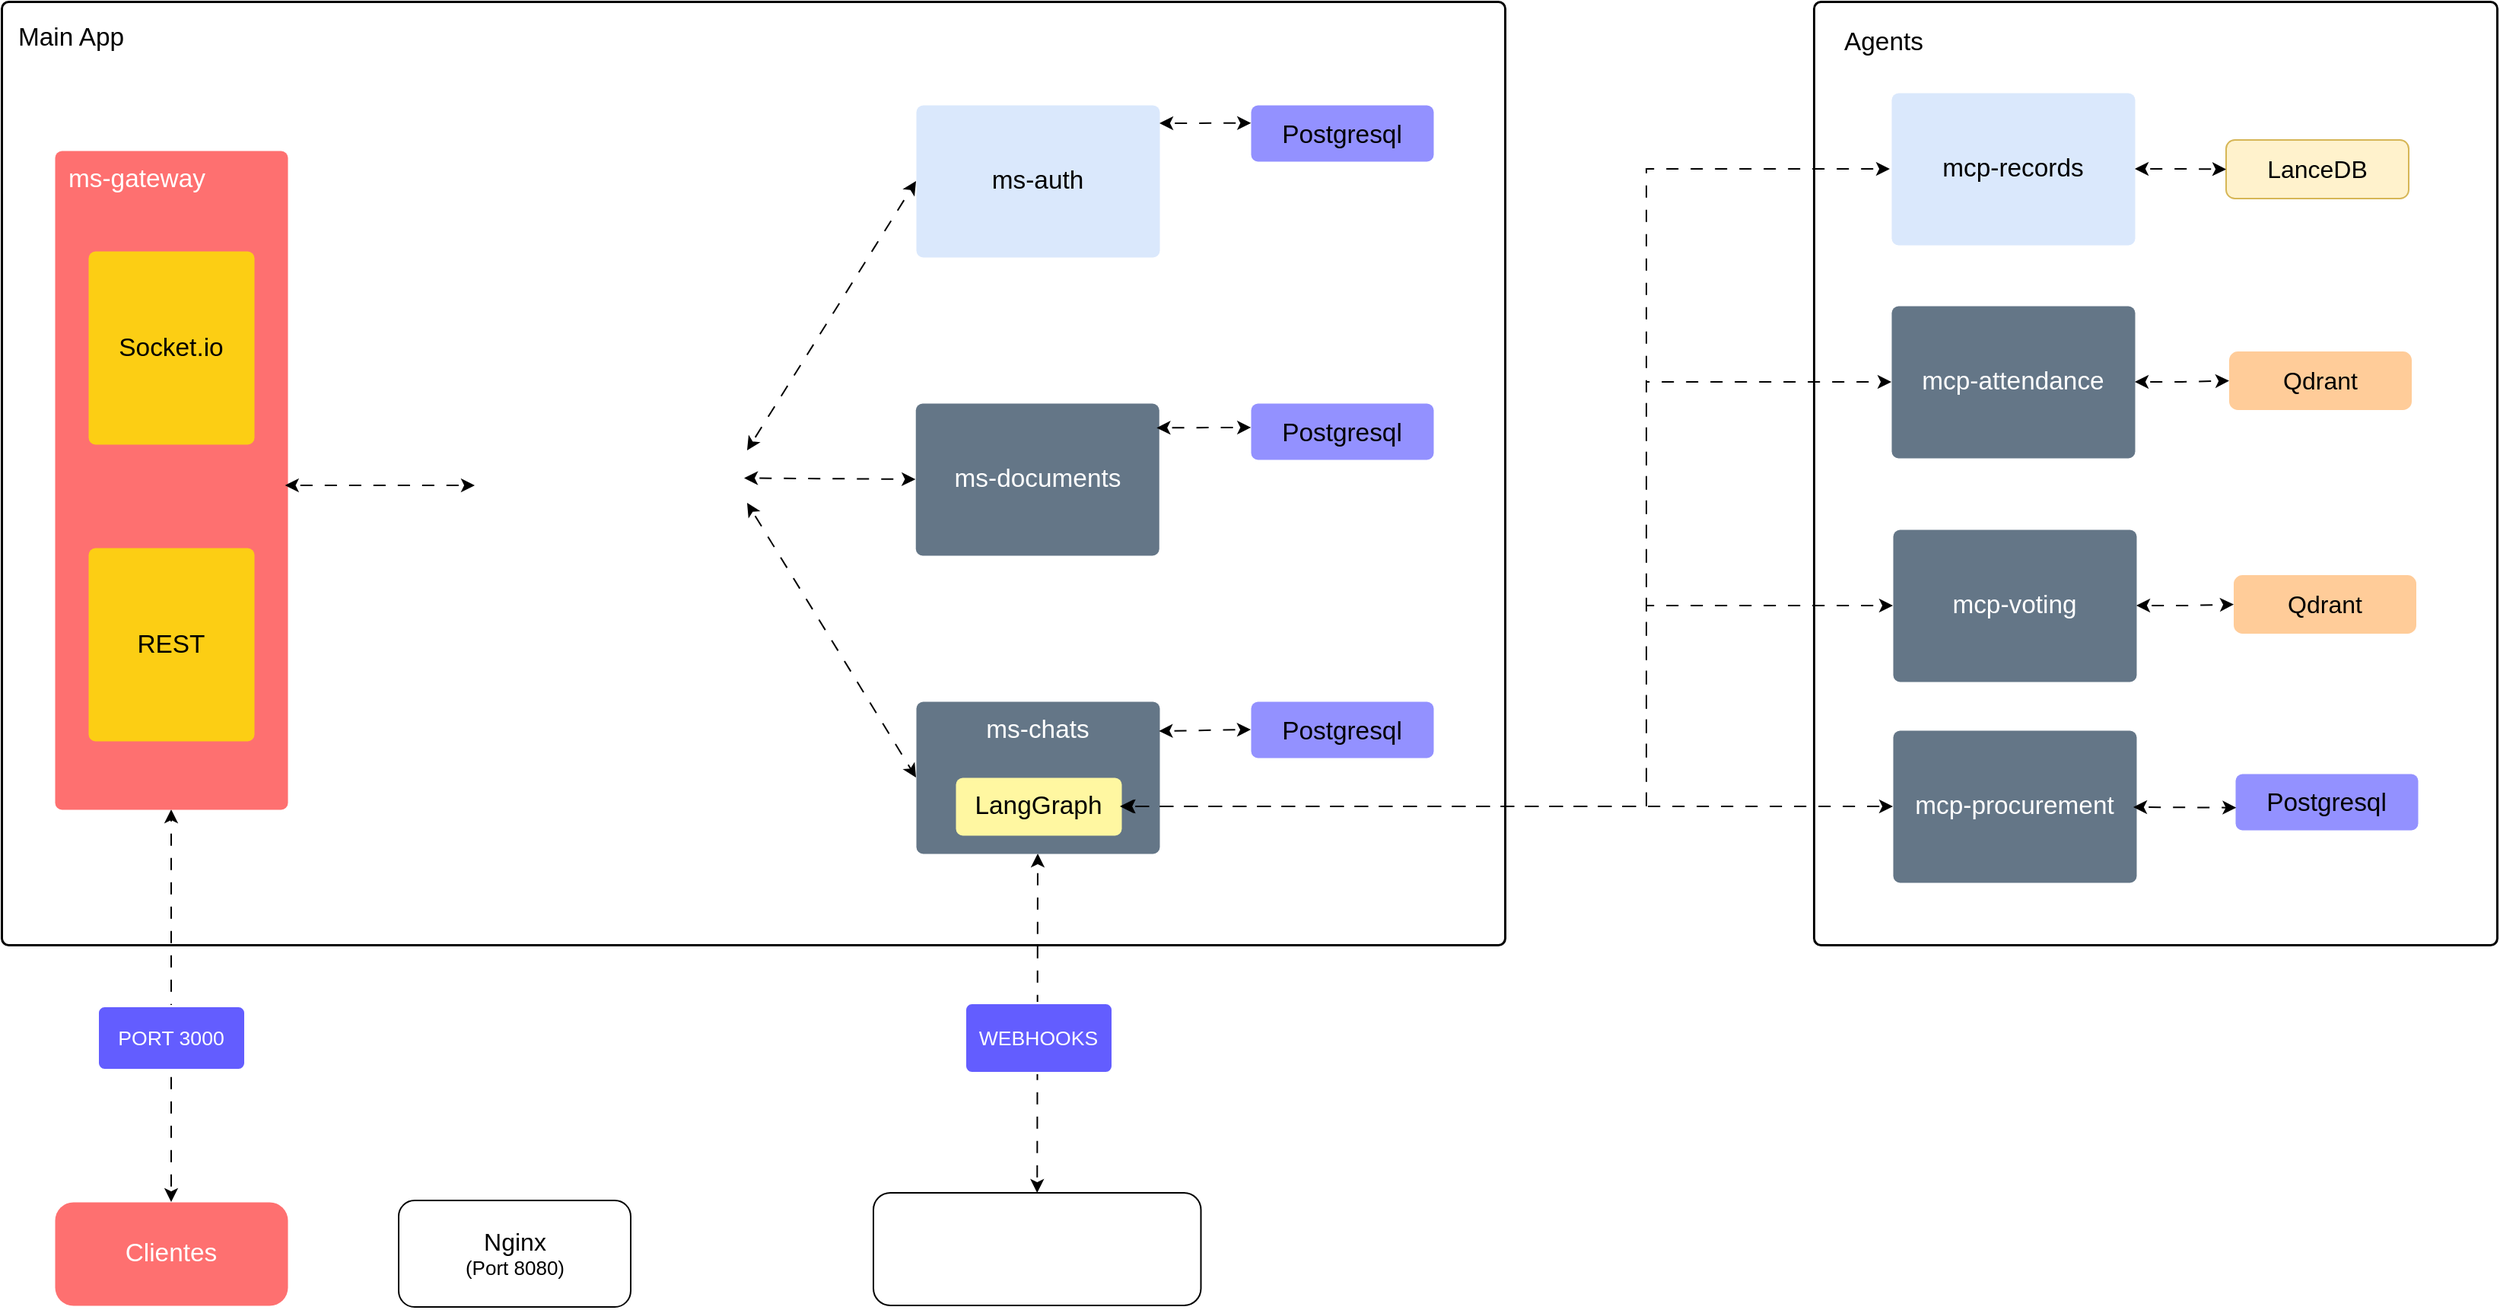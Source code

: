 <mxfile>
    <diagram name="Página-1" id="Vq99Ms_KkJOUKtjacHWf">
        <mxGraphModel dx="2816" dy="1130" grid="0" gridSize="10" guides="1" tooltips="1" connect="1" arrows="1" fold="1" page="0" pageScale="1" pageWidth="827" pageHeight="1169" math="0" shadow="0">
            <root>
                <mxCell id="0"/>
                <mxCell id="1" parent="0"/>
                <mxCell id="bIOdSwPcDAfTuEVSarzd-9" value="" style="endArrow=classic;startArrow=classic;html=1;rounded=0;exitX=0.5;exitY=0;exitDx=0;exitDy=0;entryX=0.5;entryY=1;entryDx=0;entryDy=0;flowAnimation=1;" parent="1" source="NRNRq8OHyKzjC0IbYxwc-1" target="nUzkdtZB0xW63iCa-Nw7-20" edge="1">
                    <mxGeometry width="50" height="50" relative="1" as="geometry">
                        <mxPoint x="-199" y="530" as="sourcePoint"/>
                        <mxPoint x="-149" y="480" as="targetPoint"/>
                    </mxGeometry>
                </mxCell>
                <mxCell id="bIOdSwPcDAfTuEVSarzd-5" value="" style="endArrow=classic;startArrow=classic;html=1;rounded=0;exitX=0.5;exitY=0;exitDx=0;exitDy=0;entryX=0.5;entryY=1;entryDx=0;entryDy=0;shadow=0;flowAnimation=1;" parent="1" source="nUzkdtZB0xW63iCa-Nw7-3" target="nUzkdtZB0xW63iCa-Nw7-4" edge="1">
                    <mxGeometry width="50" height="50" relative="1" as="geometry">
                        <mxPoint x="-209" y="530" as="sourcePoint"/>
                        <mxPoint x="-159" y="480" as="targetPoint"/>
                    </mxGeometry>
                </mxCell>
                <mxCell id="nUzkdtZB0xW63iCa-Nw7-1" value="" style="html=1;overflow=block;blockSpacing=1;whiteSpace=wrap;fontSize=13;spacing=3.8;strokeOpacity=100;fillOpacity=100;rounded=1;absoluteArcSize=1;arcSize=9;fillColor=none;fixDash=1;strokeWidth=1.5;lucidId=JnLc.ZpfNVHS;container=0;collapsible=0;strokeColor=default;fontStyle=0" parent="1" vertex="1">
                    <mxGeometry x="-800" y="90" width="988" height="620" as="geometry"/>
                </mxCell>
                <mxCell id="NRNRq8OHyKzjC0IbYxwc-1" value="" style="rounded=1;whiteSpace=wrap;html=1;fillColor=none;" parent="1" vertex="1">
                    <mxGeometry x="-227" y="873" width="215.25" height="74" as="geometry"/>
                </mxCell>
                <mxCell id="nUzkdtZB0xW63iCa-Nw7-3" value="Clientes" style="html=1;overflow=block;blockSpacing=1;whiteSpace=wrap;fontSize=16.7;fontColor=#ffffff;fontStyle=0;align=center;spacing=9;strokeOpacity=0;fillOpacity=100;rounded=1;absoluteArcSize=1;arcSize=24;fillColor=#fe7070;strokeWidth=1.5;lucidId=RmLct_.-iw2U;strokeColor=default;" parent="1" vertex="1">
                    <mxGeometry x="-765" y="879" width="153" height="68" as="geometry"/>
                </mxCell>
                <mxCell id="nUzkdtZB0xW63iCa-Nw7-4" value="ms-gateway" style="html=1;overflow=block;blockSpacing=1;whiteSpace=wrap;fontSize=16.7;fontColor=#ffffff;fontStyle=0;align=left;spacing=9;verticalAlign=top;strokeOpacity=0;fillOpacity=100;rounded=1;absoluteArcSize=1;arcSize=9;fillColor=#fe7070;strokeWidth=1.5;lucidId=-nLctIyqQpKD;" parent="1" vertex="1">
                    <mxGeometry x="-765" y="188" width="153" height="433" as="geometry"/>
                </mxCell>
                <mxCell id="nUzkdtZB0xW63iCa-Nw7-6" value="PORT 3000" style="html=1;overflow=block;blockSpacing=1;whiteSpace=wrap;fontSize=13.3;fontColor=#ffffff;fontStyle=0;align=center;spacing=9;verticalAlign=middle;strokeColor=#ffffff;strokeOpacity=100;fillOpacity=100;rounded=1;absoluteArcSize=1;arcSize=9;fillColor=#635dff;strokeWidth=1.5;lucidId=1pLclZ~fW~v9;" parent="1" vertex="1">
                    <mxGeometry x="-737" y="750" width="97" height="42" as="geometry"/>
                </mxCell>
                <mxCell id="nUzkdtZB0xW63iCa-Nw7-13" value="" style="html=1;overflow=block;blockSpacing=1;whiteSpace=wrap;shape=image;fontSize=13;spacing=0;strokeColor=none;strokeOpacity=100;rounded=1;absoluteArcSize=1;arcSize=9;strokeWidth=0;image=https://images.lucid.app/images/39a74699-c532-4a9b-a638-7d78ca7f8116/content;imageAspect=0;lucidId=dULcUWT8Teqr;fontStyle=0;clipPath=inset(16% 25.67% 39.33% 27.67%);aspect=fixed;" parent="1" vertex="1">
                    <mxGeometry x="-105" y="884.5" width="53.28" height="51" as="geometry"/>
                </mxCell>
                <mxCell id="nUzkdtZB0xW63iCa-Nw7-18" value="REST" style="html=1;overflow=block;blockSpacing=1;whiteSpace=wrap;fontSize=16.7;fontStyle=0;align=center;spacing=9;strokeOpacity=0;fillOpacity=100;rounded=1;absoluteArcSize=1;arcSize=9;fillColor=#fcce14;strokeWidth=1.5;lucidId=HZ4c7lAVyPyr;" parent="1" vertex="1">
                    <mxGeometry x="-743" y="449" width="109" height="127" as="geometry"/>
                </mxCell>
                <mxCell id="nUzkdtZB0xW63iCa-Nw7-19" value="Socket.io" style="html=1;overflow=block;blockSpacing=1;whiteSpace=wrap;fontSize=16.7;fontStyle=0;align=center;spacing=9;verticalAlign=middle;strokeOpacity=0;fillOpacity=100;rounded=1;absoluteArcSize=1;arcSize=9;fillColor=#fcce14;strokeWidth=1.5;lucidId=x74cnt7NlLuL;" parent="1" vertex="1">
                    <mxGeometry x="-743" y="254" width="109" height="127" as="geometry"/>
                </mxCell>
                <mxCell id="nUzkdtZB0xW63iCa-Nw7-20" value="ms-chats" style="html=1;overflow=block;blockSpacing=1;whiteSpace=wrap;fontSize=16.7;fontColor=#ffffff;fontStyle=0;align=center;spacing=9;verticalAlign=top;strokeOpacity=0;fillOpacity=100;rounded=1;absoluteArcSize=1;arcSize=9;fillColor=#647687;strokeWidth=1.5;lucidId=fALc.GhtOYFA;strokeColor=#314354;" parent="1" vertex="1">
                    <mxGeometry x="-199" y="550" width="160" height="100" as="geometry"/>
                </mxCell>
                <mxCell id="nUzkdtZB0xW63iCa-Nw7-23" value="LangGraph" style="html=1;overflow=block;blockSpacing=1;whiteSpace=wrap;fontSize=16.7;fontStyle=0;align=center;spacing=9;verticalAlign=top;strokeOpacity=0;fillOpacity=100;rounded=1;absoluteArcSize=1;arcSize=9;fillColor=#fff7a1;strokeWidth=1.5;lucidId=Uv5cd.NyrXPX;" parent="1" vertex="1">
                    <mxGeometry x="-173" y="600" width="109" height="38" as="geometry"/>
                </mxCell>
                <mxCell id="nUzkdtZB0xW63iCa-Nw7-29" value="" style="html=1;overflow=block;blockSpacing=1;whiteSpace=wrap;fontSize=13;align=center;spacing=3.8;strokeOpacity=100;fillOpacity=100;rounded=1;absoluteArcSize=1;arcSize=9;fillColor=none;fixDash=1;strokeWidth=1.5;lucidId=v2LcKO9BX8t_;fontStyle=0" parent="1" vertex="1">
                    <mxGeometry x="391" y="90" width="449" height="620" as="geometry"/>
                </mxCell>
                <mxCell id="nUzkdtZB0xW63iCa-Nw7-30" value="Agents" style="html=1;overflow=block;blockSpacing=1;whiteSpace=wrap;fontSize=16.7;fontStyle=0;align=left;spacing=0;verticalAlign=middle;strokeOpacity=100;rounded=1;absoluteArcSize=1;arcSize=9;fillColor=none;strokeWidth=NaN;lucidId=v2Lc4-h5E1sQ;strokeColor=none;" parent="1" vertex="1">
                    <mxGeometry x="411" y="90" width="132" height="53" as="geometry"/>
                </mxCell>
                <mxCell id="nUzkdtZB0xW63iCa-Nw7-56" value="Qdrant" style="rounded=1;whiteSpace=wrap;html=1;fontSize=16;fillColor=#ffcc99;strokeColor=none;fontStyle=0" parent="1" vertex="1">
                    <mxGeometry x="667" y="467" width="120" height="38.5" as="geometry"/>
                </mxCell>
                <mxCell id="nUzkdtZB0xW63iCa-Nw7-60" value="&lt;font style=&quot;font-size: 16px;&quot;&gt;Nginx&lt;/font&gt;&lt;div&gt;&lt;div&gt;(Port 8080)&lt;/div&gt;&lt;/div&gt;" style="rounded=1;whiteSpace=wrap;html=1;fontSize=13;fontStyle=0;" parent="1" vertex="1">
                    <mxGeometry x="-539" y="878" width="152.5" height="70" as="geometry"/>
                </mxCell>
                <mxCell id="NRNRq8OHyKzjC0IbYxwc-2" value="" style="shape=image;verticalLabelPosition=bottom;labelBackgroundColor=default;verticalAlign=top;aspect=fixed;imageAspect=0;image=https://upload.wikimedia.org/wikipedia/commons/thumb/8/82/Telegram_logo.svg/2048px-Telegram_logo.svg.png;" parent="1" vertex="1">
                    <mxGeometry x="-185" y="888.25" width="43.5" height="43.5" as="geometry"/>
                </mxCell>
                <mxCell id="nUzkdtZB0xW63iCa-Nw7-2" value="Main App" style="html=1;overflow=block;blockSpacing=1;whiteSpace=wrap;fontSize=16.7;fontStyle=0;align=left;spacing=0;strokeOpacity=100;rounded=1;absoluteArcSize=1;arcSize=9;fillColor=none;strokeWidth=NaN;lucidId=2wLcyC94Hy3G;strokeColor=none;" parent="1" vertex="1">
                    <mxGeometry x="-789" y="90" width="131" height="48.53" as="geometry"/>
                </mxCell>
                <mxCell id="nUzkdtZB0xW63iCa-Nw7-17" value="Postgresql" style="html=1;overflow=block;blockSpacing=1;whiteSpace=wrap;fontSize=16.7;fontStyle=0;align=center;spacing=9;strokeOpacity=0;fillOpacity=100;rounded=1;absoluteArcSize=1;arcSize=9;fillColor=#9391ff;strokeWidth=1.5;lucidId=wK5c~Pdr7-m1;" parent="1" vertex="1">
                    <mxGeometry x="21" y="550" width="120" height="37" as="geometry"/>
                </mxCell>
                <mxCell id="nUzkdtZB0xW63iCa-Nw7-26" value="Postgresql" style="html=1;overflow=block;blockSpacing=1;whiteSpace=wrap;fontSize=16.7;fontStyle=0;align=center;spacing=9;strokeOpacity=0;fillOpacity=100;rounded=1;absoluteArcSize=1;arcSize=9;fillColor=#9391ff;strokeWidth=1.5;lucidId=7Q5c18RX_lc8;" parent="1" vertex="1">
                    <mxGeometry x="21" y="158" width="120" height="37" as="geometry"/>
                </mxCell>
                <mxCell id="nUzkdtZB0xW63iCa-Nw7-11" value="ms-auth" style="html=1;overflow=block;blockSpacing=1;whiteSpace=wrap;fontSize=16.7;fontStyle=0;align=center;spacing=9;verticalAlign=middle;strokeOpacity=0;fillOpacity=100;rounded=1;absoluteArcSize=1;arcSize=9;fillColor=#dae8fc;strokeWidth=1.5;lucidId=zFLcMGYKQzSj;strokeColor=#6c8ebf;" parent="1" vertex="1">
                    <mxGeometry x="-199" y="158" width="160" height="100" as="geometry"/>
                </mxCell>
                <mxCell id="aWs9ds0aOqHGxszM1Bms-2" value="ms-documents" style="html=1;overflow=block;blockSpacing=1;whiteSpace=wrap;fontSize=16.7;fontColor=#ffffff;fontStyle=0;align=center;spacing=9;verticalAlign=middle;strokeOpacity=0;fillOpacity=100;rounded=1;absoluteArcSize=1;arcSize=9;fillColor=#647687;strokeWidth=1.5;lucidId=zFLcMGYKQzSj;strokeColor=#314354;" parent="1" vertex="1">
                    <mxGeometry x="-199.37" y="354" width="160" height="100" as="geometry"/>
                </mxCell>
                <mxCell id="aWs9ds0aOqHGxszM1Bms-6" value="Postgresql" style="html=1;overflow=block;blockSpacing=1;whiteSpace=wrap;fontSize=16.7;fontStyle=0;align=center;spacing=9;strokeOpacity=0;fillOpacity=100;rounded=1;absoluteArcSize=1;arcSize=9;fillColor=#9391ff;strokeWidth=1.5;lucidId=7Q5c18RX_lc8;" parent="1" vertex="1">
                    <mxGeometry x="21" y="354" width="120" height="37" as="geometry"/>
                </mxCell>
                <mxCell id="nUzkdtZB0xW63iCa-Nw7-9" value="" style="html=1;overflow=block;blockSpacing=1;whiteSpace=wrap;shape=image;fontSize=13;spacing=0;strokeColor=none;strokeOpacity=0;rounded=1;absoluteArcSize=1;arcSize=9;strokeWidth=0;image=https://images.lucid.app/images/ae4e89b2-02f5-4e97-ba42-690f64125aed/content;imageAspect=0;lucidId=~rLc3KaBmfgj;fontStyle=0" parent="1" vertex="1">
                    <mxGeometry x="-489" y="385" width="179" height="46" as="geometry"/>
                </mxCell>
                <mxCell id="bIOdSwPcDAfTuEVSarzd-4" value="" style="endArrow=classic;startArrow=classic;html=1;rounded=0;entryX=0;entryY=0.5;entryDx=0;entryDy=0;flowAnimation=1;exitX=0.989;exitY=0.508;exitDx=0;exitDy=0;exitPerimeter=0;" parent="1" source="nUzkdtZB0xW63iCa-Nw7-4" target="nUzkdtZB0xW63iCa-Nw7-9" edge="1">
                    <mxGeometry width="50" height="50" relative="1" as="geometry">
                        <mxPoint x="-599" y="410" as="sourcePoint"/>
                        <mxPoint x="-549" y="360" as="targetPoint"/>
                    </mxGeometry>
                </mxCell>
                <mxCell id="bIOdSwPcDAfTuEVSarzd-6" value="" style="endArrow=classic;startArrow=classic;html=1;rounded=0;entryX=0;entryY=0.5;entryDx=0;entryDy=0;exitX=1;exitY=0;exitDx=0;exitDy=0;flowAnimation=1;" parent="1" source="nUzkdtZB0xW63iCa-Nw7-9" target="nUzkdtZB0xW63iCa-Nw7-11" edge="1">
                    <mxGeometry width="50" height="50" relative="1" as="geometry">
                        <mxPoint x="-309" y="400" as="sourcePoint"/>
                        <mxPoint x="-259" y="350" as="targetPoint"/>
                    </mxGeometry>
                </mxCell>
                <mxCell id="bIOdSwPcDAfTuEVSarzd-7" value="" style="endArrow=classic;startArrow=classic;html=1;rounded=0;entryX=0;entryY=0.5;entryDx=0;entryDy=0;exitX=0.989;exitY=0.396;exitDx=0;exitDy=0;flowAnimation=1;exitPerimeter=0;" parent="1" source="nUzkdtZB0xW63iCa-Nw7-9" target="aWs9ds0aOqHGxszM1Bms-2" edge="1">
                    <mxGeometry width="50" height="50" relative="1" as="geometry">
                        <mxPoint x="-239" y="546" as="sourcePoint"/>
                        <mxPoint x="-128" y="380" as="targetPoint"/>
                    </mxGeometry>
                </mxCell>
                <mxCell id="bIOdSwPcDAfTuEVSarzd-8" value="" style="endArrow=classic;startArrow=classic;html=1;rounded=0;entryX=0;entryY=0.5;entryDx=0;entryDy=0;exitX=1;exitY=0.75;exitDx=0;exitDy=0;flowAnimation=1;" parent="1" source="nUzkdtZB0xW63iCa-Nw7-9" target="nUzkdtZB0xW63iCa-Nw7-20" edge="1">
                    <mxGeometry width="50" height="50" relative="1" as="geometry">
                        <mxPoint x="-179" y="520" as="sourcePoint"/>
                        <mxPoint x="-67" y="520" as="targetPoint"/>
                    </mxGeometry>
                </mxCell>
                <mxCell id="bIOdSwPcDAfTuEVSarzd-10" value="" style="endArrow=classic;startArrow=classic;html=1;rounded=0;entryX=0;entryY=0.5;entryDx=0;entryDy=0;flowAnimation=1;exitX=0.998;exitY=0.195;exitDx=0;exitDy=0;exitPerimeter=0;" parent="1" source="nUzkdtZB0xW63iCa-Nw7-20" target="nUzkdtZB0xW63iCa-Nw7-17" edge="1">
                    <mxGeometry width="50" height="50" relative="1" as="geometry">
                        <mxPoint x="-49" y="580" as="sourcePoint"/>
                        <mxPoint x="1" y="530" as="targetPoint"/>
                    </mxGeometry>
                </mxCell>
                <mxCell id="bIOdSwPcDAfTuEVSarzd-12" value="" style="endArrow=classic;startArrow=classic;html=1;rounded=0;entryX=0.001;entryY=0.431;entryDx=0;entryDy=0;exitX=0.991;exitY=0.162;exitDx=0;exitDy=0;flowAnimation=1;exitPerimeter=0;entryPerimeter=0;" parent="1" source="aWs9ds0aOqHGxszM1Bms-2" target="aWs9ds0aOqHGxszM1Bms-6" edge="1">
                    <mxGeometry width="50" height="50" relative="1" as="geometry">
                        <mxPoint x="11" y="640" as="sourcePoint"/>
                        <mxPoint x="81" y="640" as="targetPoint"/>
                    </mxGeometry>
                </mxCell>
                <mxCell id="bIOdSwPcDAfTuEVSarzd-14" value="" style="endArrow=classic;startArrow=classic;html=1;rounded=0;entryX=0.001;entryY=0.321;entryDx=0;entryDy=0;exitX=1;exitY=0.12;exitDx=0;exitDy=0;flowAnimation=1;exitPerimeter=0;entryPerimeter=0;" parent="1" source="nUzkdtZB0xW63iCa-Nw7-11" target="nUzkdtZB0xW63iCa-Nw7-26" edge="1">
                    <mxGeometry width="50" height="50" relative="1" as="geometry">
                        <mxPoint x="-46" y="189" as="sourcePoint"/>
                        <mxPoint x="14" y="188" as="targetPoint"/>
                    </mxGeometry>
                </mxCell>
                <mxCell id="nUzkdtZB0xW63iCa-Nw7-15" value="WEBHOOKS" style="html=1;overflow=block;blockSpacing=1;whiteSpace=wrap;fontSize=13.3;fontColor=#ffffff;fontStyle=0;align=center;spacing=9;verticalAlign=middle;strokeColor=#ffffff;strokeOpacity=100;fillOpacity=100;rounded=1;absoluteArcSize=1;arcSize=9;fillColor=#635dff;strokeWidth=1.5;lucidId=jc5cG-lgkJSh;" parent="1" vertex="1">
                    <mxGeometry x="-167" y="748" width="97" height="46" as="geometry"/>
                </mxCell>
                <mxCell id="bIOdSwPcDAfTuEVSarzd-16" value="Postgresql" style="html=1;overflow=block;blockSpacing=1;whiteSpace=wrap;fontSize=16.7;fontStyle=0;align=center;spacing=9;strokeOpacity=0;fillOpacity=100;rounded=1;absoluteArcSize=1;arcSize=9;fillColor=#9391ff;strokeWidth=1.5;lucidId=wK5c~Pdr7-m1;" parent="1" vertex="1">
                    <mxGeometry x="668" y="597.5" width="120" height="37" as="geometry"/>
                </mxCell>
                <mxCell id="bIOdSwPcDAfTuEVSarzd-18" value="mcp-procurement" style="html=1;overflow=block;blockSpacing=1;whiteSpace=wrap;fontSize=16.7;fontColor=#ffffff;fontStyle=0;align=center;spacing=9;verticalAlign=middle;strokeOpacity=0;fillOpacity=100;rounded=1;absoluteArcSize=1;arcSize=9;fillColor=#647687;strokeWidth=1.5;lucidId=zFLcMGYKQzSj;strokeColor=#314354;" parent="1" vertex="1">
                    <mxGeometry x="443" y="569" width="160" height="100" as="geometry"/>
                </mxCell>
                <mxCell id="bIOdSwPcDAfTuEVSarzd-19" value="mcp-voting" style="html=1;overflow=block;blockSpacing=1;whiteSpace=wrap;fontSize=16.7;fontColor=#ffffff;fontStyle=0;align=center;spacing=9;verticalAlign=middle;strokeOpacity=0;fillOpacity=100;rounded=1;absoluteArcSize=1;arcSize=9;fillColor=#647687;strokeWidth=1.5;lucidId=zFLcMGYKQzSj;strokeColor=#314354;" parent="1" vertex="1">
                    <mxGeometry x="443" y="437" width="160" height="100" as="geometry"/>
                </mxCell>
                <mxCell id="bIOdSwPcDAfTuEVSarzd-20" value="mcp-attendance" style="html=1;overflow=block;blockSpacing=1;whiteSpace=wrap;fontSize=16.7;fontColor=#ffffff;fontStyle=0;align=center;spacing=9;verticalAlign=middle;strokeOpacity=0;fillOpacity=100;rounded=1;absoluteArcSize=1;arcSize=9;fillColor=#647687;strokeWidth=1.5;lucidId=zFLcMGYKQzSj;strokeColor=#314354;" parent="1" vertex="1">
                    <mxGeometry x="442" y="290" width="160" height="100" as="geometry"/>
                </mxCell>
                <mxCell id="bIOdSwPcDAfTuEVSarzd-22" value="" style="endArrow=classic;startArrow=classic;html=1;rounded=0;exitX=1;exitY=0.5;exitDx=0;exitDy=0;edgeStyle=elbowEdgeStyle;flowAnimation=1;" parent="1" source="nUzkdtZB0xW63iCa-Nw7-23" target="bIOdSwPcDAfTuEVSarzd-20" edge="1">
                    <mxGeometry width="50" height="50" relative="1" as="geometry">
                        <mxPoint x="241" y="640" as="sourcePoint"/>
                        <mxPoint x="291" y="590" as="targetPoint"/>
                        <Array as="points">
                            <mxPoint x="281" y="440"/>
                        </Array>
                    </mxGeometry>
                </mxCell>
                <mxCell id="bIOdSwPcDAfTuEVSarzd-23" value="" style="endArrow=classic;startArrow=classic;html=1;rounded=0;edgeStyle=elbowEdgeStyle;flowAnimation=1;entryX=0;entryY=0.5;entryDx=0;entryDy=0;exitX=1;exitY=0.5;exitDx=0;exitDy=0;" parent="1" source="nUzkdtZB0xW63iCa-Nw7-23" target="bIOdSwPcDAfTuEVSarzd-19" edge="1">
                    <mxGeometry width="50" height="50" relative="1" as="geometry">
                        <mxPoint x="-59" y="620" as="sourcePoint"/>
                        <mxPoint x="816" y="590" as="targetPoint"/>
                        <Array as="points">
                            <mxPoint x="281" y="460"/>
                        </Array>
                    </mxGeometry>
                </mxCell>
                <mxCell id="bIOdSwPcDAfTuEVSarzd-24" value="" style="endArrow=classic;startArrow=classic;html=1;rounded=0;edgeStyle=elbowEdgeStyle;flowAnimation=1;entryX=0;entryY=0.5;entryDx=0;entryDy=0;exitX=1;exitY=0.5;exitDx=0;exitDy=0;" parent="1" source="nUzkdtZB0xW63iCa-Nw7-23" target="bIOdSwPcDAfTuEVSarzd-18" edge="1">
                    <mxGeometry width="50" height="50" relative="1" as="geometry">
                        <mxPoint x="291" y="770" as="sourcePoint"/>
                        <mxPoint x="916" y="460" as="targetPoint"/>
                        <Array as="points"/>
                    </mxGeometry>
                </mxCell>
                <mxCell id="bIOdSwPcDAfTuEVSarzd-26" value="" style="endArrow=classic;startArrow=classic;html=1;rounded=0;edgeStyle=orthogonalEdgeStyle;flowAnimation=1;exitX=1;exitY=0.5;exitDx=0;exitDy=0;" parent="1" source="bIOdSwPcDAfTuEVSarzd-19" target="nUzkdtZB0xW63iCa-Nw7-56" edge="1">
                    <mxGeometry width="50" height="50" relative="1" as="geometry">
                        <mxPoint x="721" y="370" as="sourcePoint"/>
                        <mxPoint x="848" y="448" as="targetPoint"/>
                    </mxGeometry>
                </mxCell>
                <mxCell id="bIOdSwPcDAfTuEVSarzd-28" value="" style="endArrow=classic;startArrow=classic;html=1;rounded=0;entryX=0.006;entryY=0.604;entryDx=0;entryDy=0;exitX=0.997;exitY=0.166;exitDx=0;exitDy=0;flowAnimation=1;exitPerimeter=0;entryPerimeter=0;" parent="1" target="bIOdSwPcDAfTuEVSarzd-16" edge="1">
                    <mxGeometry width="50" height="50" relative="1" as="geometry">
                        <mxPoint x="601" y="619.5" as="sourcePoint"/>
                        <mxPoint x="661" y="618.5" as="targetPoint"/>
                    </mxGeometry>
                </mxCell>
                <mxCell id="F3dnTqz6NlZD0S6s5_oz-1" value="mcp-records" style="html=1;overflow=block;blockSpacing=1;whiteSpace=wrap;fontSize=16.7;fontStyle=0;align=center;spacing=9;verticalAlign=middle;strokeOpacity=0;fillOpacity=100;rounded=1;absoluteArcSize=1;arcSize=9;fillColor=#dae8fc;strokeWidth=1.5;lucidId=zFLcMGYKQzSj;strokeColor=#6c8ebf;" parent="1" vertex="1">
                    <mxGeometry x="442" y="150" width="160" height="100" as="geometry"/>
                </mxCell>
                <mxCell id="F3dnTqz6NlZD0S6s5_oz-2" value="Qdrant" style="rounded=1;whiteSpace=wrap;html=1;fontSize=16;fillColor=#ffcc99;strokeColor=none;fontStyle=0" parent="1" vertex="1">
                    <mxGeometry x="664" y="320" width="120" height="38.5" as="geometry"/>
                </mxCell>
                <mxCell id="F3dnTqz6NlZD0S6s5_oz-3" value="" style="endArrow=classic;startArrow=classic;html=1;rounded=0;edgeStyle=orthogonalEdgeStyle;flowAnimation=1;exitX=1;exitY=0.5;exitDx=0;exitDy=0;entryX=0;entryY=0.5;entryDx=0;entryDy=0;" parent="1" source="bIOdSwPcDAfTuEVSarzd-20" target="F3dnTqz6NlZD0S6s5_oz-2" edge="1">
                    <mxGeometry width="50" height="50" relative="1" as="geometry">
                        <mxPoint x="598" y="341" as="sourcePoint"/>
                        <mxPoint x="845" y="303" as="targetPoint"/>
                    </mxGeometry>
                </mxCell>
                <mxCell id="F3dnTqz6NlZD0S6s5_oz-4" value="" style="endArrow=classic;startArrow=classic;html=1;rounded=0;exitX=1;exitY=0.5;exitDx=0;exitDy=0;edgeStyle=elbowEdgeStyle;flowAnimation=1;entryX=0;entryY=0.5;entryDx=0;entryDy=0;" parent="1" edge="1">
                    <mxGeometry width="50" height="50" relative="1" as="geometry">
                        <mxPoint x="-65" y="619" as="sourcePoint"/>
                        <mxPoint x="441" y="200" as="targetPoint"/>
                        <Array as="points">
                            <mxPoint x="281" y="388"/>
                        </Array>
                    </mxGeometry>
                </mxCell>
                <mxCell id="F3dnTqz6NlZD0S6s5_oz-5" value="LanceDB" style="rounded=1;whiteSpace=wrap;html=1;fontSize=16;fillColor=#fff2cc;strokeColor=#d6b656;fontStyle=0" parent="1" vertex="1">
                    <mxGeometry x="662" y="181" width="120" height="38.5" as="geometry"/>
                </mxCell>
                <mxCell id="F3dnTqz6NlZD0S6s5_oz-6" value="" style="endArrow=classic;startArrow=classic;html=1;rounded=0;edgeStyle=orthogonalEdgeStyle;flowAnimation=1;entryX=0;entryY=0.5;entryDx=0;entryDy=0;" parent="1" source="F3dnTqz6NlZD0S6s5_oz-1" target="F3dnTqz6NlZD0S6s5_oz-5" edge="1">
                    <mxGeometry width="50" height="50" relative="1" as="geometry">
                        <mxPoint x="603" y="201" as="sourcePoint"/>
                        <mxPoint x="842" y="164" as="targetPoint"/>
                    </mxGeometry>
                </mxCell>
            </root>
        </mxGraphModel>
    </diagram>
</mxfile>